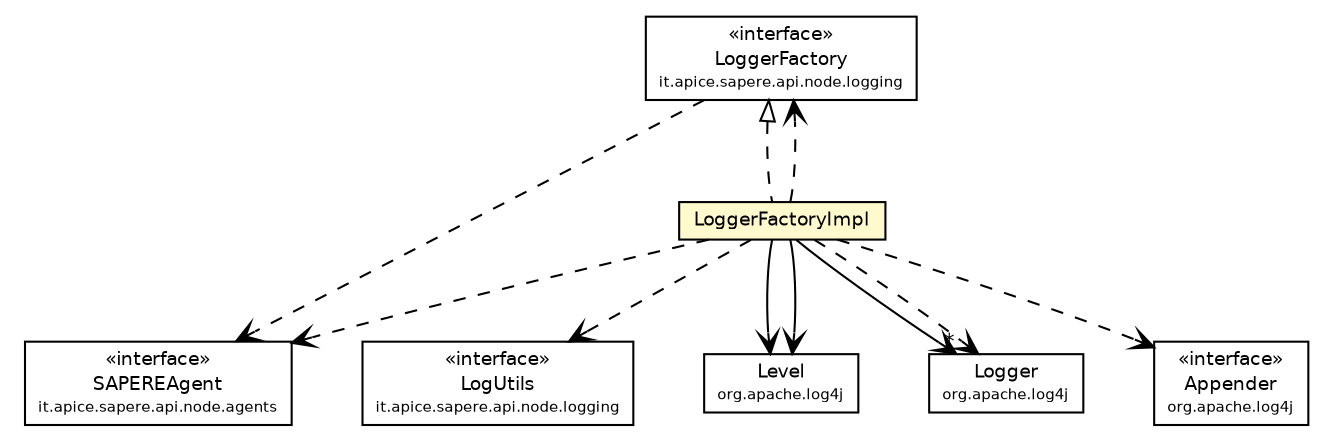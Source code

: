 #!/usr/local/bin/dot
#
# Class diagram 
# Generated by UmlGraph version 4.4 (http://www.spinellis.gr/sw/umlgraph)
#

digraph G {
	edge [fontname="Helvetica",fontsize=10,labelfontname="Helvetica",labelfontsize=10];
	node [fontname="Helvetica",fontsize=10,shape=plaintext];
	// it.apice.sapere.api.node.agents.SAPEREAgent
	c61960 [label=<<table border="0" cellborder="1" cellspacing="0" cellpadding="2" port="p" href="../../../../sapere/api/node/agents/SAPEREAgent.html">
		<tr><td><table border="0" cellspacing="0" cellpadding="1">
			<tr><td> &laquo;interface&raquo; </td></tr>
			<tr><td> SAPEREAgent </td></tr>
			<tr><td><font point-size="7.0"> it.apice.sapere.api.node.agents </font></td></tr>
		</table></td></tr>
		</table>>, fontname="Helvetica", fontcolor="black", fontsize=9.0];
	// it.apice.sapere.api.node.logging.LogUtils
	c61964 [label=<<table border="0" cellborder="1" cellspacing="0" cellpadding="2" port="p" href="../../../../sapere/api/node/logging/LogUtils.html">
		<tr><td><table border="0" cellspacing="0" cellpadding="1">
			<tr><td> &laquo;interface&raquo; </td></tr>
			<tr><td> LogUtils </td></tr>
			<tr><td><font point-size="7.0"> it.apice.sapere.api.node.logging </font></td></tr>
		</table></td></tr>
		</table>>, fontname="Helvetica", fontcolor="black", fontsize=9.0];
	// it.apice.sapere.api.node.logging.LoggerFactory
	c61965 [label=<<table border="0" cellborder="1" cellspacing="0" cellpadding="2" port="p" href="../../../../sapere/api/node/logging/LoggerFactory.html">
		<tr><td><table border="0" cellspacing="0" cellpadding="1">
			<tr><td> &laquo;interface&raquo; </td></tr>
			<tr><td> LoggerFactory </td></tr>
			<tr><td><font point-size="7.0"> it.apice.sapere.api.node.logging </font></td></tr>
		</table></td></tr>
		</table>>, fontname="Helvetica", fontcolor="black", fontsize=9.0];
	// it.apice.api.node.logging.impl.LoggerFactoryImpl
	c62064 [label=<<table border="0" cellborder="1" cellspacing="0" cellpadding="2" port="p" bgcolor="lemonChiffon" href="./LoggerFactoryImpl.html">
		<tr><td><table border="0" cellspacing="0" cellpadding="1">
			<tr><td> LoggerFactoryImpl </td></tr>
		</table></td></tr>
		</table>>, fontname="Helvetica", fontcolor="black", fontsize=9.0];
	//it.apice.api.node.logging.impl.LoggerFactoryImpl implements it.apice.sapere.api.node.logging.LoggerFactory
	c61965:p -> c62064:p [dir=back,arrowtail=empty,style=dashed];
	// it.apice.api.node.logging.impl.LoggerFactoryImpl NAVASSOC org.apache.log4j.Level
	c62064:p -> c62113:p [taillabel="", label="", headlabel="", fontname="Helvetica", fontcolor="black", fontsize=10.0, color="black", arrowhead=open];
	// it.apice.api.node.logging.impl.LoggerFactoryImpl NAVASSOC org.apache.log4j.Level
	c62064:p -> c62113:p [taillabel="", label="", headlabel="", fontname="Helvetica", fontcolor="black", fontsize=10.0, color="black", arrowhead=open];
	// it.apice.api.node.logging.impl.LoggerFactoryImpl NAVASSOC org.apache.log4j.Logger
	c62064:p -> c62114:p [taillabel="", label="", headlabel="*", fontname="Helvetica", fontcolor="black", fontsize=10.0, color="black", arrowhead=open];
	// it.apice.sapere.api.node.logging.LoggerFactory DEPEND it.apice.sapere.api.node.agents.SAPEREAgent
	c61965:p -> c61960:p [taillabel="", label="", headlabel="", fontname="Helvetica", fontcolor="black", fontsize=10.0, color="black", arrowhead=open, style=dashed];
	// it.apice.api.node.logging.impl.LoggerFactoryImpl DEPEND it.apice.sapere.api.node.logging.LogUtils
	c62064:p -> c61964:p [taillabel="", label="", headlabel="", fontname="Helvetica", fontcolor="black", fontsize=10.0, color="black", arrowhead=open, style=dashed];
	// it.apice.api.node.logging.impl.LoggerFactoryImpl DEPEND it.apice.sapere.api.node.logging.LoggerFactory
	c62064:p -> c61965:p [taillabel="", label="", headlabel="", fontname="Helvetica", fontcolor="black", fontsize=10.0, color="black", arrowhead=open, style=dashed];
	// it.apice.api.node.logging.impl.LoggerFactoryImpl DEPEND org.apache.log4j.Logger
	c62064:p -> c62114:p [taillabel="", label="", headlabel="", fontname="Helvetica", fontcolor="black", fontsize=10.0, color="black", arrowhead=open, style=dashed];
	// it.apice.api.node.logging.impl.LoggerFactoryImpl DEPEND it.apice.sapere.api.node.agents.SAPEREAgent
	c62064:p -> c61960:p [taillabel="", label="", headlabel="", fontname="Helvetica", fontcolor="black", fontsize=10.0, color="black", arrowhead=open, style=dashed];
	// it.apice.api.node.logging.impl.LoggerFactoryImpl DEPEND org.apache.log4j.Appender
	c62064:p -> c62115:p [taillabel="", label="", headlabel="", fontname="Helvetica", fontcolor="black", fontsize=10.0, color="black", arrowhead=open, style=dashed];
	// org.apache.log4j.Level
	c62113 [label=<<table border="0" cellborder="1" cellspacing="0" cellpadding="2" port="p" href="http://java.sun.com/j2se/1.4.2/docs/api/org/apache/log4j/Level.html">
		<tr><td><table border="0" cellspacing="0" cellpadding="1">
			<tr><td> Level </td></tr>
			<tr><td><font point-size="7.0"> org.apache.log4j </font></td></tr>
		</table></td></tr>
		</table>>, fontname="Helvetica", fontcolor="black", fontsize=9.0];
	// org.apache.log4j.Logger
	c62114 [label=<<table border="0" cellborder="1" cellspacing="0" cellpadding="2" port="p" href="http://java.sun.com/j2se/1.4.2/docs/api/org/apache/log4j/Logger.html">
		<tr><td><table border="0" cellspacing="0" cellpadding="1">
			<tr><td> Logger </td></tr>
			<tr><td><font point-size="7.0"> org.apache.log4j </font></td></tr>
		</table></td></tr>
		</table>>, fontname="Helvetica", fontcolor="black", fontsize=9.0];
	// org.apache.log4j.Appender
	c62115 [label=<<table border="0" cellborder="1" cellspacing="0" cellpadding="2" port="p" href="http://java.sun.com/j2se/1.4.2/docs/api/org/apache/log4j/Appender.html">
		<tr><td><table border="0" cellspacing="0" cellpadding="1">
			<tr><td> &laquo;interface&raquo; </td></tr>
			<tr><td> Appender </td></tr>
			<tr><td><font point-size="7.0"> org.apache.log4j </font></td></tr>
		</table></td></tr>
		</table>>, fontname="Helvetica", fontcolor="black", fontsize=9.0];
}


